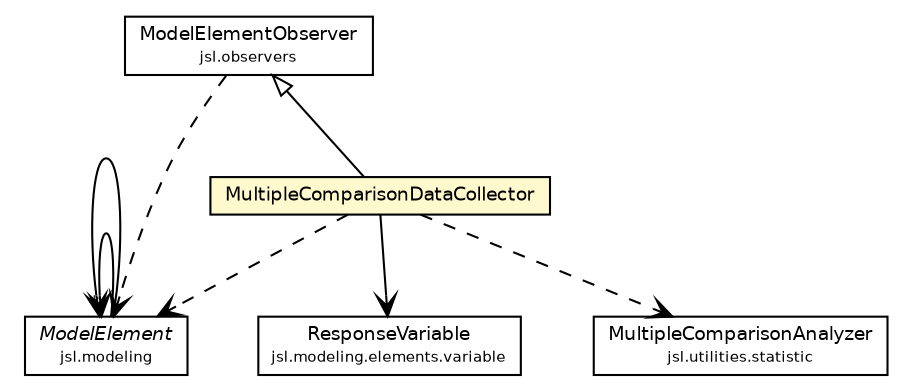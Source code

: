 #!/usr/local/bin/dot
#
# Class diagram 
# Generated by UMLGraph version 5.4 (http://www.umlgraph.org/)
#

digraph G {
	edge [fontname="Helvetica",fontsize=10,labelfontname="Helvetica",labelfontsize=10];
	node [fontname="Helvetica",fontsize=10,shape=plaintext];
	nodesep=0.25;
	ranksep=0.5;
	// jsl.modeling.ModelElement
	c129867 [label=<<table title="jsl.modeling.ModelElement" border="0" cellborder="1" cellspacing="0" cellpadding="2" port="p" href="../../modeling/ModelElement.html">
		<tr><td><table border="0" cellspacing="0" cellpadding="1">
<tr><td align="center" balign="center"><font face="Helvetica-Oblique"> ModelElement </font></td></tr>
<tr><td align="center" balign="center"><font point-size="7.0"> jsl.modeling </font></td></tr>
		</table></td></tr>
		</table>>, URL="../../modeling/ModelElement.html", fontname="Helvetica", fontcolor="black", fontsize=9.0];
	// jsl.modeling.elements.variable.ResponseVariable
	c130098 [label=<<table title="jsl.modeling.elements.variable.ResponseVariable" border="0" cellborder="1" cellspacing="0" cellpadding="2" port="p" href="../../modeling/elements/variable/ResponseVariable.html">
		<tr><td><table border="0" cellspacing="0" cellpadding="1">
<tr><td align="center" balign="center"> ResponseVariable </td></tr>
<tr><td align="center" balign="center"><font point-size="7.0"> jsl.modeling.elements.variable </font></td></tr>
		</table></td></tr>
		</table>>, URL="../../modeling/elements/variable/ResponseVariable.html", fontname="Helvetica", fontcolor="black", fontsize=9.0];
	// jsl.observers.ModelElementObserver
	c130141 [label=<<table title="jsl.observers.ModelElementObserver" border="0" cellborder="1" cellspacing="0" cellpadding="2" port="p" href="../ModelElementObserver.html">
		<tr><td><table border="0" cellspacing="0" cellpadding="1">
<tr><td align="center" balign="center"> ModelElementObserver </td></tr>
<tr><td align="center" balign="center"><font point-size="7.0"> jsl.observers </font></td></tr>
		</table></td></tr>
		</table>>, URL="../ModelElementObserver.html", fontname="Helvetica", fontcolor="black", fontsize=9.0];
	// jsl.observers.variable.MultipleComparisonDataCollector
	c130162 [label=<<table title="jsl.observers.variable.MultipleComparisonDataCollector" border="0" cellborder="1" cellspacing="0" cellpadding="2" port="p" bgcolor="lemonChiffon" href="./MultipleComparisonDataCollector.html">
		<tr><td><table border="0" cellspacing="0" cellpadding="1">
<tr><td align="center" balign="center"> MultipleComparisonDataCollector </td></tr>
		</table></td></tr>
		</table>>, URL="./MultipleComparisonDataCollector.html", fontname="Helvetica", fontcolor="black", fontsize=9.0];
	// jsl.utilities.statistic.MultipleComparisonAnalyzer
	c130306 [label=<<table title="jsl.utilities.statistic.MultipleComparisonAnalyzer" border="0" cellborder="1" cellspacing="0" cellpadding="2" port="p" href="../../utilities/statistic/MultipleComparisonAnalyzer.html">
		<tr><td><table border="0" cellspacing="0" cellpadding="1">
<tr><td align="center" balign="center"> MultipleComparisonAnalyzer </td></tr>
<tr><td align="center" balign="center"><font point-size="7.0"> jsl.utilities.statistic </font></td></tr>
		</table></td></tr>
		</table>>, URL="../../utilities/statistic/MultipleComparisonAnalyzer.html", fontname="Helvetica", fontcolor="black", fontsize=9.0];
	//jsl.observers.variable.MultipleComparisonDataCollector extends jsl.observers.ModelElementObserver
	c130141:p -> c130162:p [dir=back,arrowtail=empty];
	// jsl.modeling.ModelElement NAVASSOC jsl.modeling.ModelElement
	c129867:p -> c129867:p [taillabel="", label="", headlabel="*", fontname="Helvetica", fontcolor="black", fontsize=10.0, color="black", arrowhead=open];
	// jsl.modeling.ModelElement NAVASSOC jsl.modeling.ModelElement
	c129867:p -> c129867:p [taillabel="", label="", headlabel="", fontname="Helvetica", fontcolor="black", fontsize=10.0, color="black", arrowhead=open];
	// jsl.observers.variable.MultipleComparisonDataCollector NAVASSOC jsl.modeling.elements.variable.ResponseVariable
	c130162:p -> c130098:p [taillabel="", label="", headlabel="", fontname="Helvetica", fontcolor="black", fontsize=10.0, color="black", arrowhead=open];
	// jsl.observers.ModelElementObserver DEPEND jsl.modeling.ModelElement
	c130141:p -> c129867:p [taillabel="", label="", headlabel="", fontname="Helvetica", fontcolor="black", fontsize=10.0, color="black", arrowhead=open, style=dashed];
	// jsl.observers.variable.MultipleComparisonDataCollector DEPEND jsl.modeling.ModelElement
	c130162:p -> c129867:p [taillabel="", label="", headlabel="", fontname="Helvetica", fontcolor="black", fontsize=10.0, color="black", arrowhead=open, style=dashed];
	// jsl.observers.variable.MultipleComparisonDataCollector DEPEND jsl.utilities.statistic.MultipleComparisonAnalyzer
	c130162:p -> c130306:p [taillabel="", label="", headlabel="", fontname="Helvetica", fontcolor="black", fontsize=10.0, color="black", arrowhead=open, style=dashed];
}


